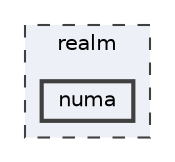 digraph "/home/runner/work/realm/realm/realm-src/realm/numa"
{
 // LATEX_PDF_SIZE
  bgcolor="transparent";
  edge [fontname=Helvetica,fontsize=10,labelfontname=Helvetica,labelfontsize=10];
  node [fontname=Helvetica,fontsize=10,shape=box,height=0.2,width=0.4];
  compound=true
  subgraph clusterdir_76d0aa56d6d0fcf837f4708a961e515b {
    graph [ bgcolor="#edf0f7", pencolor="grey25", label="realm", fontname=Helvetica,fontsize=10 style="filled,dashed", URL="dir_76d0aa56d6d0fcf837f4708a961e515b.html",tooltip=""]
  dir_0f150bcca5e02f4fa5ced720b0acb7b5 [label="numa", fillcolor="#edf0f7", color="grey25", style="filled,bold", URL="dir_0f150bcca5e02f4fa5ced720b0acb7b5.html",tooltip=""];
  }
}
